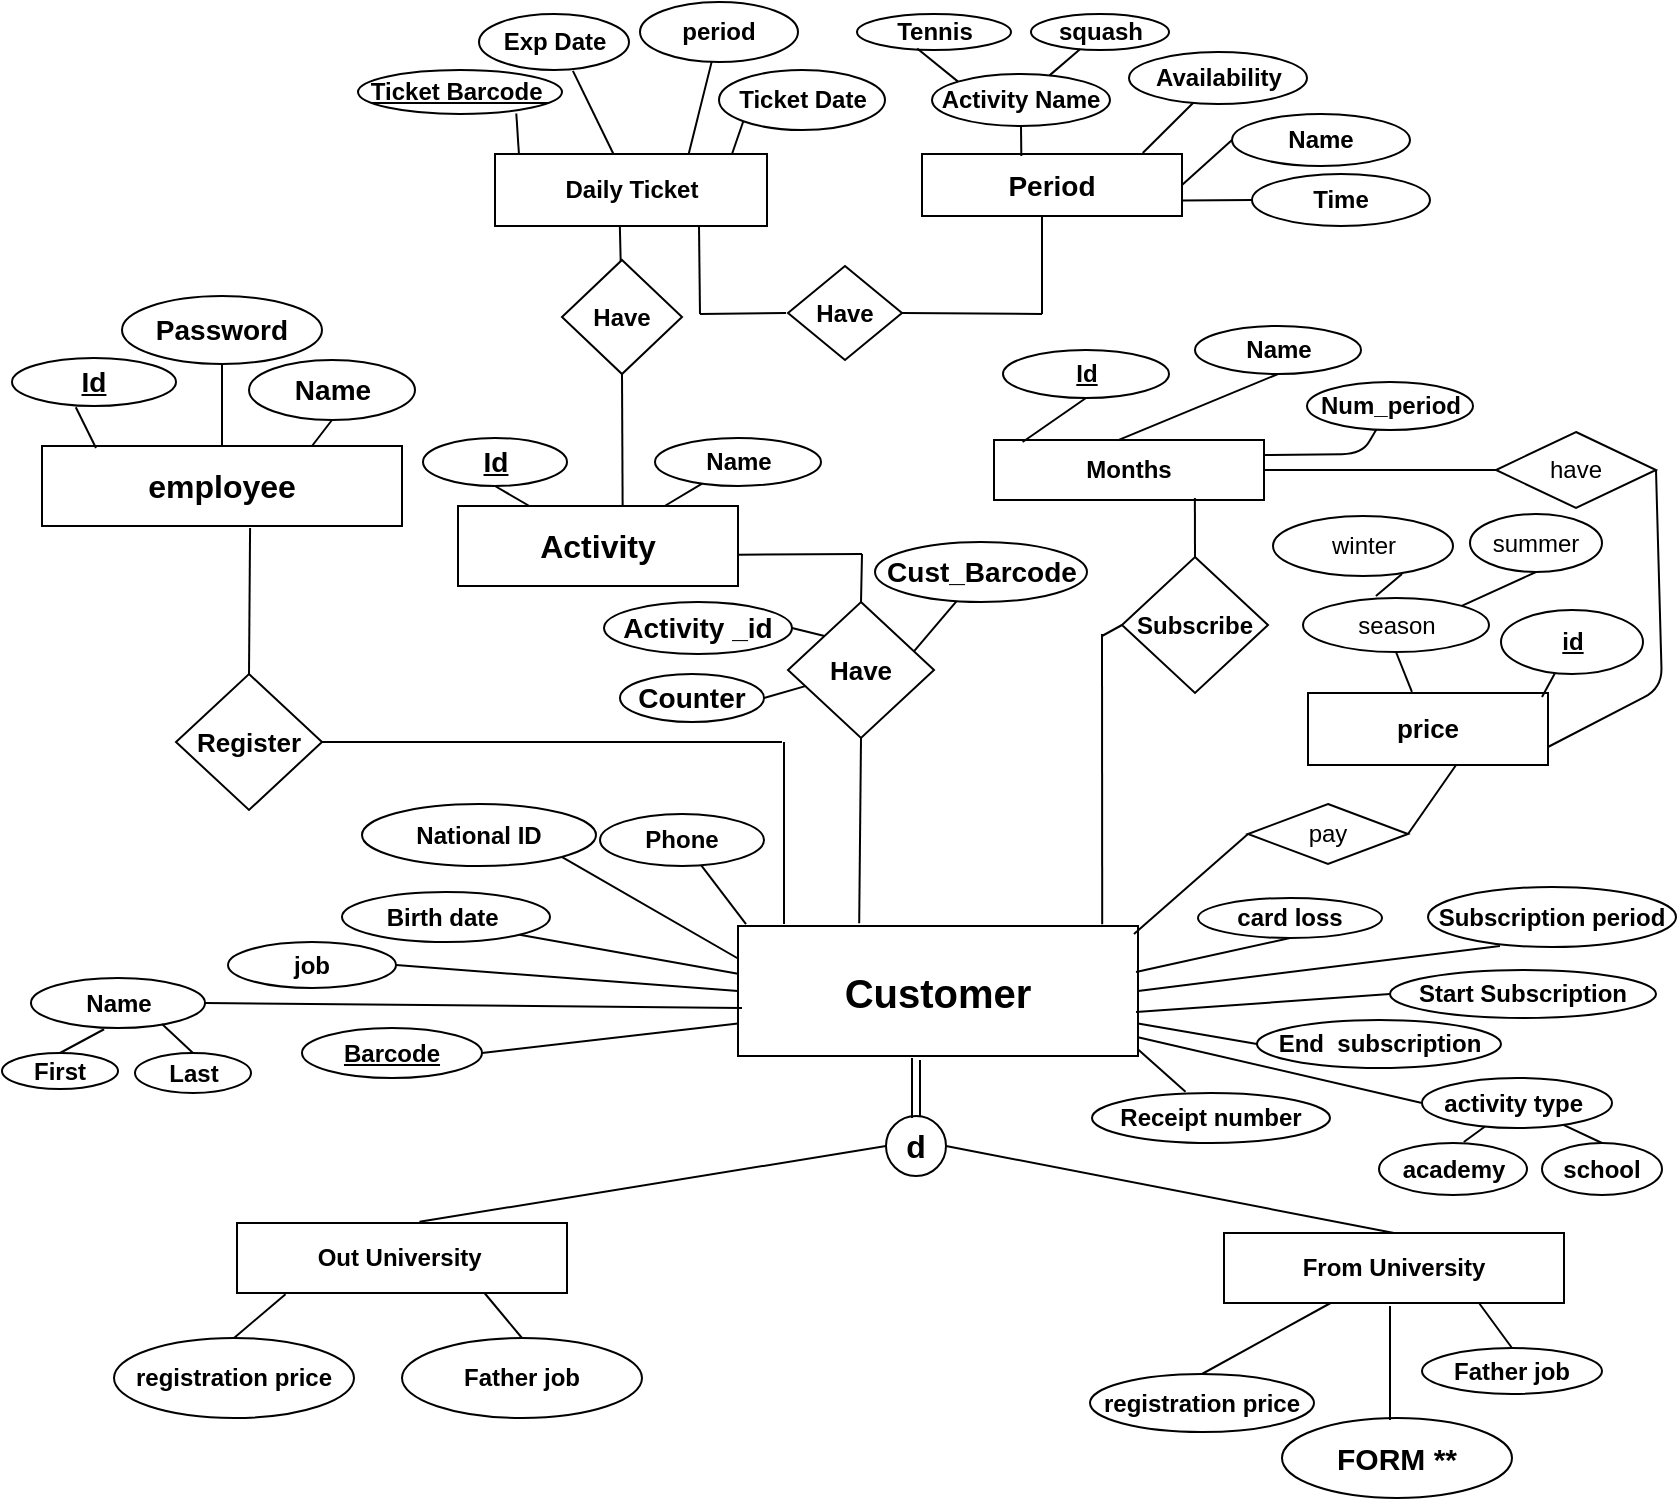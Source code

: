 <mxfile pages="1" version="11.2.4" type="google"><diagram id="W5qafMmg7pl8Vo_utbiY" name="Page-1"><mxGraphModel dx="868" dy="489" grid="1" gridSize="12" guides="1" tooltips="1" connect="1" arrows="1" fold="1" page="1" pageScale="1" pageWidth="850" pageHeight="1100" math="0" shadow="0"><root><mxCell id="0"/><mxCell id="1" parent="0"/><mxCell id="SZ8mSct9gpLm63hQW2-2-4" value="&lt;b style=&quot;font-size: 20px ; white-space: normal&quot;&gt;Customer&lt;/b&gt;" style="rounded=0;whiteSpace=wrap;html=1;" parent="1" vertex="1"><mxGeometry x="378" y="466" width="200" height="65" as="geometry"/></mxCell><mxCell id="SZ8mSct9gpLm63hQW2-2-5" value="&lt;b&gt;&lt;u&gt;Barcode&lt;/u&gt;&lt;/b&gt;" style="ellipse;whiteSpace=wrap;html=1;" parent="1" vertex="1"><mxGeometry x="160" y="517" width="90" height="25" as="geometry"/></mxCell><mxCell id="SZ8mSct9gpLm63hQW2-2-6" value="&lt;b style=&quot;white-space: normal&quot;&gt;Name&lt;/b&gt;" style="ellipse;whiteSpace=wrap;html=1;" parent="1" vertex="1"><mxGeometry x="24.5" y="492" width="87" height="25" as="geometry"/></mxCell><mxCell id="SZ8mSct9gpLm63hQW2-2-7" value="&lt;b style=&quot;white-space: normal&quot;&gt;Birth date&amp;nbsp;&lt;/b&gt;" style="ellipse;whiteSpace=wrap;html=1;" parent="1" vertex="1"><mxGeometry x="180" y="449" width="104" height="25" as="geometry"/></mxCell><mxCell id="SZ8mSct9gpLm63hQW2-2-8" value="&lt;b style=&quot;white-space: normal&quot;&gt;National ID&lt;/b&gt;" style="ellipse;whiteSpace=wrap;html=1;" parent="1" vertex="1"><mxGeometry x="190" y="405" width="117" height="31" as="geometry"/></mxCell><mxCell id="SZ8mSct9gpLm63hQW2-2-9" value="&lt;b style=&quot;white-space: normal&quot;&gt;Father job&lt;/b&gt;" style="ellipse;whiteSpace=wrap;html=1;" parent="1" vertex="1"><mxGeometry x="210" y="672" width="120" height="40" as="geometry"/></mxCell><mxCell id="SZ8mSct9gpLm63hQW2-2-10" value="&lt;b style=&quot;white-space: normal&quot;&gt;Subscription period&lt;/b&gt;" style="ellipse;whiteSpace=wrap;html=1;" parent="1" vertex="1"><mxGeometry x="723" y="446.5" width="124" height="30" as="geometry"/></mxCell><mxCell id="SZ8mSct9gpLm63hQW2-2-11" value="&lt;div&gt;&lt;b&gt;Start Subscription&lt;/b&gt;&lt;/div&gt;" style="ellipse;whiteSpace=wrap;html=1;" parent="1" vertex="1"><mxGeometry x="704" y="488" width="133" height="24" as="geometry"/></mxCell><mxCell id="SZ8mSct9gpLm63hQW2-2-12" value="&lt;div&gt;&lt;div&gt;&lt;b&gt;End&amp;nbsp; subscription&lt;/b&gt;&lt;/div&gt;&lt;/div&gt;" style="ellipse;whiteSpace=wrap;html=1;" parent="1" vertex="1"><mxGeometry x="637.5" y="513" width="122" height="24" as="geometry"/></mxCell><mxCell id="SZ8mSct9gpLm63hQW2-2-13" value="" style="endArrow=none;html=1;entryX=0;entryY=0.75;entryDx=0;entryDy=0;exitX=1;exitY=0.5;exitDx=0;exitDy=0;" parent="1" source="SZ8mSct9gpLm63hQW2-2-5" target="SZ8mSct9gpLm63hQW2-2-4" edge="1"><mxGeometry width="50" height="50" relative="1" as="geometry"><mxPoint x="70" y="637" as="sourcePoint"/><mxPoint x="120" y="587" as="targetPoint"/></mxGeometry></mxCell><mxCell id="SZ8mSct9gpLm63hQW2-2-14" value="" style="endArrow=none;html=1;exitX=1;exitY=0.5;exitDx=0;exitDy=0;" parent="1" source="SZ8mSct9gpLm63hQW2-2-6" edge="1"><mxGeometry width="50" height="50" relative="1" as="geometry"><mxPoint x="70" y="637" as="sourcePoint"/><mxPoint x="380" y="507" as="targetPoint"/></mxGeometry></mxCell><mxCell id="SZ8mSct9gpLm63hQW2-2-15" value="" style="endArrow=none;html=1;exitX=1;exitY=1;exitDx=0;exitDy=0;entryX=0;entryY=0.367;entryDx=0;entryDy=0;entryPerimeter=0;" parent="1" source="SZ8mSct9gpLm63hQW2-2-7" target="SZ8mSct9gpLm63hQW2-2-4" edge="1"><mxGeometry width="50" height="50" relative="1" as="geometry"><mxPoint x="70" y="637" as="sourcePoint"/><mxPoint x="360" y="487" as="targetPoint"/></mxGeometry></mxCell><mxCell id="SZ8mSct9gpLm63hQW2-2-16" value="" style="endArrow=none;html=1;exitX=1;exitY=1;exitDx=0;exitDy=0;entryX=0;entryY=0.25;entryDx=0;entryDy=0;" parent="1" source="SZ8mSct9gpLm63hQW2-2-8" target="SZ8mSct9gpLm63hQW2-2-4" edge="1"><mxGeometry width="50" height="50" relative="1" as="geometry"><mxPoint x="70" y="595" as="sourcePoint"/><mxPoint x="392" y="431" as="targetPoint"/></mxGeometry></mxCell><mxCell id="SZ8mSct9gpLm63hQW2-2-17" value="" style="endArrow=none;html=1;entryX=0.02;entryY=-0.015;entryDx=0;entryDy=0;entryPerimeter=0;" parent="1" source="SZ8mSct9gpLm63hQW2-2-44" target="SZ8mSct9gpLm63hQW2-2-4" edge="1"><mxGeometry width="50" height="50" relative="1" as="geometry"><mxPoint x="354.0" y="447.0" as="sourcePoint"/><mxPoint x="390" y="472" as="targetPoint"/></mxGeometry></mxCell><mxCell id="SZ8mSct9gpLm63hQW2-2-18" value="" style="endArrow=none;html=1;exitX=0.5;exitY=0;exitDx=0;exitDy=0;entryX=0.75;entryY=1;entryDx=0;entryDy=0;" parent="1" source="SZ8mSct9gpLm63hQW2-2-9" target="SZ8mSct9gpLm63hQW2-2-29" edge="1"><mxGeometry width="50" height="50" relative="1" as="geometry"><mxPoint x="278" y="752" as="sourcePoint"/><mxPoint x="292" y="692" as="targetPoint"/></mxGeometry></mxCell><mxCell id="SZ8mSct9gpLm63hQW2-2-19" value="" style="endArrow=none;html=1;entryX=0.5;entryY=1;entryDx=0;entryDy=0;exitX=0.995;exitY=0.354;exitDx=0;exitDy=0;exitPerimeter=0;" parent="1" source="SZ8mSct9gpLm63hQW2-2-4" target="SZ8mSct9gpLm63hQW2-2-42" edge="1"><mxGeometry width="50" height="50" relative="1" as="geometry"><mxPoint x="70" y="637" as="sourcePoint"/><mxPoint x="650" y="462" as="targetPoint"/></mxGeometry></mxCell><mxCell id="SZ8mSct9gpLm63hQW2-2-20" value="" style="endArrow=none;html=1;entryX=0;entryY=0.5;entryDx=0;entryDy=0;exitX=0.995;exitY=0.662;exitDx=0;exitDy=0;exitPerimeter=0;" parent="1" source="SZ8mSct9gpLm63hQW2-2-4" target="SZ8mSct9gpLm63hQW2-2-11" edge="1"><mxGeometry width="50" height="50" relative="1" as="geometry"><mxPoint x="590" y="512" as="sourcePoint"/><mxPoint x="120" y="587" as="targetPoint"/></mxGeometry></mxCell><mxCell id="SZ8mSct9gpLm63hQW2-2-21" value="" style="endArrow=none;html=1;entryX=0;entryY=0.5;entryDx=0;entryDy=0;exitX=1;exitY=0.75;exitDx=0;exitDy=0;" parent="1" source="SZ8mSct9gpLm63hQW2-2-4" target="SZ8mSct9gpLm63hQW2-2-12" edge="1"><mxGeometry width="50" height="50" relative="1" as="geometry"><mxPoint x="510" y="507" as="sourcePoint"/><mxPoint x="670" y="559" as="targetPoint"/></mxGeometry></mxCell><mxCell id="SZ8mSct9gpLm63hQW2-2-23" value="&lt;b style=&quot;white-space: normal&quot;&gt;Receipt number&lt;/b&gt;" style="ellipse;whiteSpace=wrap;html=1;" parent="1" vertex="1"><mxGeometry x="555" y="549.5" width="119" height="25" as="geometry"/></mxCell><mxCell id="SZ8mSct9gpLm63hQW2-2-24" value="" style="endArrow=none;html=1;entryX=0.393;entryY=-0.024;entryDx=0;entryDy=0;exitX=1.001;exitY=0.951;exitDx=0;exitDy=0;exitPerimeter=0;entryPerimeter=0;" parent="1" source="SZ8mSct9gpLm63hQW2-2-4" target="SZ8mSct9gpLm63hQW2-2-23" edge="1"><mxGeometry width="50" height="50" relative="1" as="geometry"><mxPoint x="590" y="526" as="sourcePoint"/><mxPoint x="745.032" y="549.5" as="targetPoint"/></mxGeometry></mxCell><mxCell id="SZ8mSct9gpLm63hQW2-2-25" value="" style="endArrow=none;html=1;" parent="1" edge="1"><mxGeometry width="50" height="50" relative="1" as="geometry"><mxPoint x="469" y="561" as="sourcePoint"/><mxPoint x="469" y="533" as="targetPoint"/></mxGeometry></mxCell><mxCell id="SZ8mSct9gpLm63hQW2-2-26" value="&lt;b&gt;&lt;font style=&quot;font-size: 16px&quot;&gt;d&lt;/font&gt;&lt;/b&gt;" style="ellipse;whiteSpace=wrap;html=1;aspect=fixed;" parent="1" vertex="1"><mxGeometry x="452" y="561" width="30" height="30" as="geometry"/></mxCell><mxCell id="SZ8mSct9gpLm63hQW2-2-27" value="" style="endArrow=none;html=1;entryX=0;entryY=0.5;entryDx=0;entryDy=0;exitX=0.553;exitY=-0.017;exitDx=0;exitDy=0;exitPerimeter=0;" parent="1" source="SZ8mSct9gpLm63hQW2-2-29" target="SZ8mSct9gpLm63hQW2-2-26" edge="1"><mxGeometry width="50" height="50" relative="1" as="geometry"><mxPoint x="280" y="585" as="sourcePoint"/><mxPoint x="120" y="565" as="targetPoint"/></mxGeometry></mxCell><mxCell id="SZ8mSct9gpLm63hQW2-2-28" value="" style="endArrow=none;html=1;entryX=1;entryY=0.5;entryDx=0;entryDy=0;exitX=0.5;exitY=0;exitDx=0;exitDy=0;" parent="1" source="SZ8mSct9gpLm63hQW2-2-30" target="SZ8mSct9gpLm63hQW2-2-26" edge="1"><mxGeometry width="50" height="50" relative="1" as="geometry"><mxPoint x="650" y="595" as="sourcePoint"/><mxPoint x="120" y="615" as="targetPoint"/></mxGeometry></mxCell><mxCell id="SZ8mSct9gpLm63hQW2-2-29" value="&lt;b style=&quot;white-space: normal&quot;&gt;Out University&amp;nbsp;&lt;/b&gt;" style="rounded=0;whiteSpace=wrap;html=1;" parent="1" vertex="1"><mxGeometry x="127.5" y="614.5" width="165" height="35" as="geometry"/></mxCell><mxCell id="SZ8mSct9gpLm63hQW2-2-30" value="&lt;b style=&quot;white-space: normal&quot;&gt;From University&lt;/b&gt;" style="rounded=0;whiteSpace=wrap;html=1;" parent="1" vertex="1"><mxGeometry x="621" y="619.5" width="170" height="35" as="geometry"/></mxCell><mxCell id="SZ8mSct9gpLm63hQW2-2-33" value="&lt;b&gt;job&lt;/b&gt;" style="ellipse;whiteSpace=wrap;html=1;" parent="1" vertex="1"><mxGeometry x="123" y="474" width="84" height="23" as="geometry"/></mxCell><mxCell id="SZ8mSct9gpLm63hQW2-2-34" value="&lt;b style=&quot;white-space: normal&quot;&gt;registration&amp;nbsp;&lt;/b&gt;&lt;b&gt;price&lt;/b&gt;" style="ellipse;whiteSpace=wrap;html=1;" parent="1" vertex="1"><mxGeometry x="66" y="672" width="120" height="40" as="geometry"/></mxCell><mxCell id="SZ8mSct9gpLm63hQW2-2-35" value="&lt;b&gt;registration&amp;nbsp;&lt;/b&gt;&lt;b&gt;price&lt;/b&gt;" style="ellipse;whiteSpace=wrap;html=1;" parent="1" vertex="1"><mxGeometry x="554" y="690" width="112" height="29" as="geometry"/></mxCell><mxCell id="SZ8mSct9gpLm63hQW2-2-36" value="&lt;b style=&quot;font-size: 15px&quot;&gt;FORM &lt;font style=&quot;font-size: 15px&quot;&gt;**&lt;/font&gt;&lt;/b&gt;" style="ellipse;whiteSpace=wrap;html=1;" parent="1" vertex="1"><mxGeometry x="650" y="712" width="115" height="40" as="geometry"/></mxCell><mxCell id="SZ8mSct9gpLm63hQW2-2-37" value="" style="endArrow=none;html=1;entryX=0;entryY=0.5;entryDx=0;entryDy=0;exitX=1;exitY=0.5;exitDx=0;exitDy=0;" parent="1" source="SZ8mSct9gpLm63hQW2-2-33" target="SZ8mSct9gpLm63hQW2-2-4" edge="1"><mxGeometry width="50" height="50" relative="1" as="geometry"><mxPoint x="90" y="457" as="sourcePoint"/><mxPoint x="100" y="807" as="targetPoint"/></mxGeometry></mxCell><mxCell id="SZ8mSct9gpLm63hQW2-2-38" value="" style="endArrow=none;html=1;exitX=0.5;exitY=0;exitDx=0;exitDy=0;entryX=0.147;entryY=1.017;entryDx=0;entryDy=0;entryPerimeter=0;" parent="1" source="SZ8mSct9gpLm63hQW2-2-34" target="SZ8mSct9gpLm63hQW2-2-29" edge="1"><mxGeometry width="50" height="50" relative="1" as="geometry"><mxPoint x="50" y="852" as="sourcePoint"/><mxPoint x="100" y="802" as="targetPoint"/></mxGeometry></mxCell><mxCell id="SZ8mSct9gpLm63hQW2-2-39" value="" style="endArrow=none;html=1;exitX=0.5;exitY=0;exitDx=0;exitDy=0;" parent="1" source="SZ8mSct9gpLm63hQW2-2-35" target="SZ8mSct9gpLm63hQW2-2-30" edge="1"><mxGeometry width="50" height="50" relative="1" as="geometry"><mxPoint x="50" y="849" as="sourcePoint"/><mxPoint x="634.94" y="679.99" as="targetPoint"/></mxGeometry></mxCell><mxCell id="SZ8mSct9gpLm63hQW2-2-40" value="" style="endArrow=none;html=1;" parent="1" edge="1"><mxGeometry width="50" height="50" relative="1" as="geometry"><mxPoint x="704" y="713" as="sourcePoint"/><mxPoint x="704" y="656" as="targetPoint"/></mxGeometry></mxCell><mxCell id="SZ8mSct9gpLm63hQW2-2-42" value="&lt;b&gt;card loss&lt;/b&gt;" style="ellipse;whiteSpace=wrap;html=1;" parent="1" vertex="1"><mxGeometry x="608" y="452" width="92" height="20" as="geometry"/></mxCell><mxCell id="SZ8mSct9gpLm63hQW2-2-43" value="" style="endArrow=none;html=1;exitX=1;exitY=0.5;exitDx=0;exitDy=0;entryX=0.29;entryY=0.983;entryDx=0;entryDy=0;entryPerimeter=0;" parent="1" source="SZ8mSct9gpLm63hQW2-2-4" target="SZ8mSct9gpLm63hQW2-2-10" edge="1"><mxGeometry width="50" height="50" relative="1" as="geometry"><mxPoint x="20" y="897" as="sourcePoint"/><mxPoint x="757" y="472" as="targetPoint"/></mxGeometry></mxCell><mxCell id="SZ8mSct9gpLm63hQW2-2-44" value="&lt;b style=&quot;white-space: normal&quot;&gt;Phone&lt;/b&gt;" style="ellipse;whiteSpace=wrap;html=1;" parent="1" vertex="1"><mxGeometry x="309" y="410" width="82" height="26" as="geometry"/></mxCell><mxCell id="SZ8mSct9gpLm63hQW2-2-45" value="" style="endArrow=none;html=1;" parent="1" edge="1"><mxGeometry width="50" height="50" relative="1" as="geometry"><mxPoint x="465" y="562" as="sourcePoint"/><mxPoint x="465" y="532" as="targetPoint"/></mxGeometry></mxCell><mxCell id="SZ8mSct9gpLm63hQW2-2-46" value="&lt;b style=&quot;white-space: normal&quot;&gt;Father job&lt;br&gt;&lt;/b&gt;" style="ellipse;whiteSpace=wrap;html=1;" parent="1" vertex="1"><mxGeometry x="720" y="677" width="90" height="23" as="geometry"/></mxCell><mxCell id="SZ8mSct9gpLm63hQW2-2-47" value="" style="endArrow=none;html=1;entryX=0.5;entryY=0;entryDx=0;entryDy=0;exitX=0.75;exitY=1;exitDx=0;exitDy=0;" parent="1" source="SZ8mSct9gpLm63hQW2-2-30" target="SZ8mSct9gpLm63hQW2-2-46" edge="1"><mxGeometry width="50" height="50" relative="1" as="geometry"><mxPoint x="760" y="687" as="sourcePoint"/><mxPoint x="800" y="691" as="targetPoint"/></mxGeometry></mxCell><mxCell id="SZ8mSct9gpLm63hQW2-2-48" value="&lt;b style=&quot;white-space: normal&quot;&gt;First&lt;/b&gt;" style="ellipse;whiteSpace=wrap;html=1;" parent="1" vertex="1"><mxGeometry x="10" y="529.5" width="58" height="18" as="geometry"/></mxCell><mxCell id="SZ8mSct9gpLm63hQW2-2-49" value="" style="endArrow=none;html=1;entryX=0.42;entryY=1.025;entryDx=0;entryDy=0;entryPerimeter=0;exitX=0.5;exitY=0;exitDx=0;exitDy=0;" parent="1" source="SZ8mSct9gpLm63hQW2-2-48" target="SZ8mSct9gpLm63hQW2-2-6" edge="1"><mxGeometry width="50" height="50" relative="1" as="geometry"><mxPoint x="-5" y="572" as="sourcePoint"/><mxPoint x="45" y="522" as="targetPoint"/></mxGeometry></mxCell><mxCell id="SZ8mSct9gpLm63hQW2-2-50" value="" style="endArrow=none;html=1;exitX=0.5;exitY=0;exitDx=0;exitDy=0;entryX=0.753;entryY=0.92;entryDx=0;entryDy=0;entryPerimeter=0;" parent="1" source="SZ8mSct9gpLm63hQW2-2-72" target="SZ8mSct9gpLm63hQW2-2-6" edge="1"><mxGeometry width="50" height="50" relative="1" as="geometry"><mxPoint x="119" y="549" as="sourcePoint"/><mxPoint x="80" y="512" as="targetPoint"/></mxGeometry></mxCell><mxCell id="SZ8mSct9gpLm63hQW2-2-51" value="&lt;b&gt;&lt;font style=&quot;font-size: 16px&quot;&gt;Activity&lt;/font&gt;&lt;/b&gt;" style="rounded=0;whiteSpace=wrap;html=1;" parent="1" vertex="1"><mxGeometry x="238" y="256" width="140" height="40" as="geometry"/></mxCell><mxCell id="SZ8mSct9gpLm63hQW2-2-52" value="&lt;b&gt;&lt;font style=&quot;font-size: 14px&quot;&gt;&lt;u&gt;Id&lt;/u&gt;&lt;/font&gt;&lt;/b&gt;" style="ellipse;whiteSpace=wrap;html=1;" parent="1" vertex="1"><mxGeometry x="220.5" y="222" width="72" height="24" as="geometry"/></mxCell><mxCell id="SZ8mSct9gpLm63hQW2-2-53" value="&lt;b style=&quot;white-space: normal&quot;&gt;Name&lt;/b&gt;" style="ellipse;whiteSpace=wrap;html=1;" parent="1" vertex="1"><mxGeometry x="336.5" y="222" width="83" height="24" as="geometry"/></mxCell><mxCell id="SZ8mSct9gpLm63hQW2-2-54" value="&lt;b style=&quot;white-space: normal&quot;&gt;&lt;u&gt;Ticket Barcode&amp;nbsp;&lt;/u&gt;&lt;/b&gt;" style="ellipse;whiteSpace=wrap;html=1;" parent="1" vertex="1"><mxGeometry x="188" y="38" width="102" height="22" as="geometry"/></mxCell><mxCell id="SZ8mSct9gpLm63hQW2-2-56" value="" style="endArrow=none;html=1;exitX=0.5;exitY=1;exitDx=0;exitDy=0;" parent="1" source="SZ8mSct9gpLm63hQW2-2-52" target="SZ8mSct9gpLm63hQW2-2-51" edge="1"><mxGeometry width="50" height="50" relative="1" as="geometry"><mxPoint x="390" y="170" as="sourcePoint"/><mxPoint x="320" y="246" as="targetPoint"/></mxGeometry></mxCell><mxCell id="SZ8mSct9gpLm63hQW2-2-57" value="" style="endArrow=none;html=1;fontFamily=Helvetica;fontSize=11;fontColor=#000000;align=center;strokeColor=#000000;" parent="1" source="SZ8mSct9gpLm63hQW2-2-53" target="SZ8mSct9gpLm63hQW2-2-51" edge="1"><mxGeometry width="50" height="50" relative="1" as="geometry"><mxPoint x="50" y="286" as="sourcePoint"/><mxPoint x="100" y="236" as="targetPoint"/></mxGeometry></mxCell><mxCell id="SZ8mSct9gpLm63hQW2-2-60" value="&lt;b&gt;&lt;font style=&quot;font-size: 13px&quot;&gt;Have&lt;/font&gt;&lt;/b&gt;" style="rhombus;whiteSpace=wrap;html=1;" parent="1" vertex="1"><mxGeometry x="403" y="304" width="73" height="68" as="geometry"/></mxCell><mxCell id="SZ8mSct9gpLm63hQW2-2-61" value="" style="endArrow=none;html=1;entryX=0.5;entryY=0;entryDx=0;entryDy=0;" parent="1" target="SZ8mSct9gpLm63hQW2-2-60" edge="1"><mxGeometry width="50" height="50" relative="1" as="geometry"><mxPoint x="440" y="280" as="sourcePoint"/><mxPoint x="290" y="256" as="targetPoint"/></mxGeometry></mxCell><mxCell id="SZ8mSct9gpLm63hQW2-2-62" value="" style="endArrow=none;html=1;exitX=0.5;exitY=1;exitDx=0;exitDy=0;entryX=0.308;entryY=-0.021;entryDx=0;entryDy=0;entryPerimeter=0;" parent="1" edge="1"><mxGeometry width="50" height="50" relative="1" as="geometry"><mxPoint x="439.5" y="372" as="sourcePoint"/><mxPoint x="438.6" y="464.635" as="targetPoint"/></mxGeometry></mxCell><mxCell id="SZ8mSct9gpLm63hQW2-2-63" value="&lt;span style=&quot;font-size: 16px&quot;&gt;&lt;b&gt;employee&lt;/b&gt;&lt;/span&gt;" style="rounded=0;whiteSpace=wrap;html=1;" parent="1" vertex="1"><mxGeometry x="30" y="226" width="180" height="40" as="geometry"/></mxCell><mxCell id="SZ8mSct9gpLm63hQW2-2-64" value="&lt;b&gt;&lt;font style=&quot;font-size: 14px&quot;&gt;&lt;u&gt;Id&lt;/u&gt;&lt;/font&gt;&lt;/b&gt;" style="ellipse;whiteSpace=wrap;html=1;" parent="1" vertex="1"><mxGeometry x="15" y="182" width="82" height="24" as="geometry"/></mxCell><mxCell id="SZ8mSct9gpLm63hQW2-2-74" value="&lt;span style=&quot;font-size: 14px&quot;&gt;&lt;b&gt;Password&lt;/b&gt;&lt;/span&gt;" style="ellipse;whiteSpace=wrap;html=1;" parent="1" vertex="1"><mxGeometry x="70" y="151" width="100" height="34" as="geometry"/></mxCell><mxCell id="SZ8mSct9gpLm63hQW2-2-65" value="&lt;b&gt;&lt;font style=&quot;font-size: 14px&quot;&gt;Name&lt;/font&gt;&lt;/b&gt;" style="ellipse;whiteSpace=wrap;html=1;" parent="1" vertex="1"><mxGeometry x="133.5" y="183" width="83" height="30" as="geometry"/></mxCell><mxCell id="SZ8mSct9gpLm63hQW2-2-66" value="&lt;span style=&quot;font-size: 13px&quot;&gt;&lt;b&gt;Register&lt;/b&gt;&lt;/span&gt;" style="rhombus;whiteSpace=wrap;html=1;" parent="1" vertex="1"><mxGeometry x="97" y="340" width="73" height="68" as="geometry"/></mxCell><mxCell id="SZ8mSct9gpLm63hQW2-2-67" value="" style="endArrow=none;html=1;exitX=0.15;exitY=0.025;exitDx=0;exitDy=0;entryX=0.389;entryY=1.025;entryDx=0;entryDy=0;entryPerimeter=0;exitPerimeter=0;" parent="1" source="SZ8mSct9gpLm63hQW2-2-63" target="SZ8mSct9gpLm63hQW2-2-64" edge="1"><mxGeometry width="50" height="50" relative="1" as="geometry"><mxPoint x="26" y="206" as="sourcePoint"/><mxPoint y="178" as="targetPoint"/></mxGeometry></mxCell><mxCell id="SZ8mSct9gpLm63hQW2-2-68" value="" style="endArrow=none;html=1;entryX=0.5;entryY=1;entryDx=0;entryDy=0;exitX=0.75;exitY=0;exitDx=0;exitDy=0;" parent="1" source="SZ8mSct9gpLm63hQW2-2-63" target="SZ8mSct9gpLm63hQW2-2-65" edge="1"><mxGeometry width="50" height="50" relative="1" as="geometry"><mxPoint x="-34" y="376" as="sourcePoint"/><mxPoint x="16" y="326" as="targetPoint"/></mxGeometry></mxCell><mxCell id="SZ8mSct9gpLm63hQW2-2-69" value="" style="endArrow=none;html=1;exitX=0.5;exitY=0;exitDx=0;exitDy=0;entryX=0.578;entryY=1.025;entryDx=0;entryDy=0;entryPerimeter=0;" parent="1" source="SZ8mSct9gpLm63hQW2-2-66" target="SZ8mSct9gpLm63hQW2-2-63" edge="1"><mxGeometry width="50" height="50" relative="1" as="geometry"><mxPoint x="6" y="296" as="sourcePoint"/><mxPoint x="120" y="226" as="targetPoint"/></mxGeometry></mxCell><mxCell id="SZ8mSct9gpLm63hQW2-2-70" value="" style="endArrow=none;html=1;exitX=1;exitY=0.5;exitDx=0;exitDy=0;" parent="1" edge="1"><mxGeometry width="50" height="50" relative="1" as="geometry"><mxPoint x="170" y="374.0" as="sourcePoint"/><mxPoint x="400" y="374" as="targetPoint"/></mxGeometry></mxCell><mxCell id="SZ8mSct9gpLm63hQW2-2-71" value="" style="endArrow=none;html=1;" parent="1" edge="1"><mxGeometry width="50" height="50" relative="1" as="geometry"><mxPoint x="401" y="465" as="sourcePoint"/><mxPoint x="401" y="374" as="targetPoint"/></mxGeometry></mxCell><mxCell id="SZ8mSct9gpLm63hQW2-2-72" value="&lt;b style=&quot;white-space: normal&quot;&gt;Last&lt;/b&gt;" style="ellipse;whiteSpace=wrap;html=1;" parent="1" vertex="1"><mxGeometry x="76.5" y="529.5" width="58" height="20" as="geometry"/></mxCell><mxCell id="SZ8mSct9gpLm63hQW2-2-75" value="" style="endArrow=none;html=1;entryX=0.5;entryY=1;entryDx=0;entryDy=0;exitX=0.5;exitY=0;exitDx=0;exitDy=0;" parent="1" source="SZ8mSct9gpLm63hQW2-2-63" target="SZ8mSct9gpLm63hQW2-2-74" edge="1"><mxGeometry width="50" height="50" relative="1" as="geometry"><mxPoint x="123" y="180" as="sourcePoint"/><mxPoint x="125.5" y="130" as="targetPoint"/></mxGeometry></mxCell><mxCell id="LRLX-S5uJiJHnb7RqB-K-6" value="&lt;b&gt;activity type&amp;nbsp;&lt;/b&gt;" style="ellipse;whiteSpace=wrap;html=1;" parent="1" vertex="1"><mxGeometry x="720" y="542" width="95" height="25" as="geometry"/></mxCell><mxCell id="LRLX-S5uJiJHnb7RqB-K-7" value="&lt;b&gt;academy&lt;/b&gt;" style="ellipse;whiteSpace=wrap;html=1;" parent="1" vertex="1"><mxGeometry x="698.5" y="574.5" width="74" height="26" as="geometry"/></mxCell><mxCell id="LRLX-S5uJiJHnb7RqB-K-8" value="&lt;b&gt;school&lt;/b&gt;" style="ellipse;whiteSpace=wrap;html=1;" parent="1" vertex="1"><mxGeometry x="780" y="574.5" width="60" height="26" as="geometry"/></mxCell><mxCell id="LRLX-S5uJiJHnb7RqB-K-9" value="" style="endArrow=none;html=1;exitX=0.573;exitY=-0.019;exitDx=0;exitDy=0;exitPerimeter=0;" parent="1" source="LRLX-S5uJiJHnb7RqB-K-7" target="LRLX-S5uJiJHnb7RqB-K-6" edge="1"><mxGeometry width="50" height="50" relative="1" as="geometry"><mxPoint x="600" y="372" as="sourcePoint"/><mxPoint x="743" y="568" as="targetPoint"/></mxGeometry></mxCell><mxCell id="LRLX-S5uJiJHnb7RqB-K-10" value="" style="endArrow=none;html=1;entryX=0.5;entryY=0;entryDx=0;entryDy=0;" parent="1" source="LRLX-S5uJiJHnb7RqB-K-6" target="LRLX-S5uJiJHnb7RqB-K-8" edge="1"><mxGeometry width="50" height="50" relative="1" as="geometry"><mxPoint x="680" y="342" as="sourcePoint"/><mxPoint x="707" y="372" as="targetPoint"/></mxGeometry></mxCell><mxCell id="LRLX-S5uJiJHnb7RqB-K-11" value="" style="endArrow=none;html=1;exitX=0;exitY=0.5;exitDx=0;exitDy=0;" parent="1" source="LRLX-S5uJiJHnb7RqB-K-6" target="SZ8mSct9gpLm63hQW2-2-4" edge="1"><mxGeometry width="50" height="50" relative="1" as="geometry"><mxPoint x="718" y="555" as="sourcePoint"/><mxPoint x="580" y="522" as="targetPoint"/></mxGeometry></mxCell><mxCell id="LRLX-S5uJiJHnb7RqB-K-12" value="&lt;b&gt;Daily Ticket&lt;/b&gt;" style="rounded=0;whiteSpace=wrap;html=1;" parent="1" vertex="1"><mxGeometry x="256.5" y="80" width="136" height="36" as="geometry"/></mxCell><mxCell id="LRLX-S5uJiJHnb7RqB-K-13" value="" style="endArrow=none;html=1;entryX=0.998;entryY=0.433;entryDx=0;entryDy=0;entryPerimeter=0;" parent="1" edge="1"><mxGeometry width="50" height="50" relative="1" as="geometry"><mxPoint x="440" y="280" as="sourcePoint"/><mxPoint x="377.72" y="280.32" as="targetPoint"/></mxGeometry></mxCell><mxCell id="LRLX-S5uJiJHnb7RqB-K-14" value="&lt;b&gt;Exp Date&lt;/b&gt;&lt;span style=&quot;font-family: &amp;#34;helvetica&amp;#34; , &amp;#34;arial&amp;#34; , sans-serif ; font-size: 0px ; white-space: nowrap&quot;&gt;%3CmxGraphModel%3E%3Croot%3E%3CmxCell%20id%3D%220%22%2F%3E%3CmxCell%20id%3D%221%22%20parent%3D%220%22%2F%3E%3CmxCell%20id%3D%222%22%20value%3D%22%26lt%3Bb%20style%3D%26quot%3Bwhite-space%3A%20normal%26quot%3B%26gt%3BTicket%20Barcode%26amp%3Bnbsp%3B%26lt%3B%2Fb%26gt%3B%22%20style%3D%22ellipse%3BwhiteSpace%3Dwrap%3Bhtml%3D1%3B%22%20vertex%3D%221%22%20parent%3D%221%22%3E%3CmxGeometry%20x%3D%22440%22%20y%3D%22148%22%20width%3D%22101%22%20height%3D%2232%22%20as%3D%22geometry%22%2F%3E%3C%2FmxCell%3E%3C%2Froot%3E%3C%2FmxGraphModel%3E&lt;/span&gt;" style="ellipse;whiteSpace=wrap;html=1;" parent="1" vertex="1"><mxGeometry x="248.5" y="10" width="75" height="28" as="geometry"/></mxCell><mxCell id="LRLX-S5uJiJHnb7RqB-K-15" value="&lt;b&gt;period&lt;/b&gt;" style="ellipse;whiteSpace=wrap;html=1;" parent="1" vertex="1"><mxGeometry x="329" y="4" width="79" height="30" as="geometry"/></mxCell><mxCell id="LRLX-S5uJiJHnb7RqB-K-16" value="&lt;b&gt;Ticket Date&lt;/b&gt;" style="ellipse;whiteSpace=wrap;html=1;" parent="1" vertex="1"><mxGeometry x="368.5" y="38" width="83" height="30" as="geometry"/></mxCell><mxCell id="LRLX-S5uJiJHnb7RqB-K-17" value="" style="endArrow=none;html=1;exitX=0.088;exitY=0.004;exitDx=0;exitDy=0;exitPerimeter=0;entryX=0.776;entryY=0.989;entryDx=0;entryDy=0;entryPerimeter=0;" parent="1" source="LRLX-S5uJiJHnb7RqB-K-12" target="SZ8mSct9gpLm63hQW2-2-54" edge="1"><mxGeometry width="50" height="50" relative="1" as="geometry"><mxPoint x="256" y="90" as="sourcePoint"/><mxPoint x="216" y="120" as="targetPoint"/></mxGeometry></mxCell><mxCell id="LRLX-S5uJiJHnb7RqB-K-18" value="" style="endArrow=none;html=1;entryX=0.626;entryY=1.015;entryDx=0;entryDy=0;entryPerimeter=0;" parent="1" source="LRLX-S5uJiJHnb7RqB-K-12" target="LRLX-S5uJiJHnb7RqB-K-14" edge="1"><mxGeometry width="50" height="50" relative="1" as="geometry"><mxPoint x="299" y="77" as="sourcePoint"/><mxPoint x="356" y="50" as="targetPoint"/></mxGeometry></mxCell><mxCell id="LRLX-S5uJiJHnb7RqB-K-19" value="" style="endArrow=none;html=1;exitX=0.712;exitY=0;exitDx=0;exitDy=0;exitPerimeter=0;" parent="1" source="LRLX-S5uJiJHnb7RqB-K-12" target="LRLX-S5uJiJHnb7RqB-K-15" edge="1"><mxGeometry width="50" height="50" relative="1" as="geometry"><mxPoint x="346" y="78" as="sourcePoint"/><mxPoint x="256" y="130" as="targetPoint"/></mxGeometry></mxCell><mxCell id="LRLX-S5uJiJHnb7RqB-K-20" value="" style="endArrow=none;html=1;entryX=0;entryY=1;entryDx=0;entryDy=0;" parent="1" target="LRLX-S5uJiJHnb7RqB-K-16" edge="1"><mxGeometry width="50" height="50" relative="1" as="geometry"><mxPoint x="375" y="80" as="sourcePoint"/><mxPoint x="466" y="80" as="targetPoint"/></mxGeometry></mxCell><mxCell id="LRLX-S5uJiJHnb7RqB-K-21" value="&lt;b&gt;Have&lt;/b&gt;" style="rhombus;whiteSpace=wrap;html=1;" parent="1" vertex="1"><mxGeometry x="290" y="133" width="60" height="57" as="geometry"/></mxCell><mxCell id="LRLX-S5uJiJHnb7RqB-K-22" value="" style="endArrow=none;html=1;entryX=0.459;entryY=1.005;entryDx=0;entryDy=0;entryPerimeter=0;" parent="1" source="LRLX-S5uJiJHnb7RqB-K-21" target="LRLX-S5uJiJHnb7RqB-K-12" edge="1"><mxGeometry width="50" height="50" relative="1" as="geometry"><mxPoint x="319" y="130" as="sourcePoint"/><mxPoint x="250" y="130" as="targetPoint"/></mxGeometry></mxCell><mxCell id="LRLX-S5uJiJHnb7RqB-K-23" value="" style="endArrow=none;html=1;entryX=0.5;entryY=1;entryDx=0;entryDy=0;exitX=0.588;exitY=-0.002;exitDx=0;exitDy=0;exitPerimeter=0;" parent="1" source="SZ8mSct9gpLm63hQW2-2-51" target="LRLX-S5uJiJHnb7RqB-K-21" edge="1"><mxGeometry width="50" height="50" relative="1" as="geometry"><mxPoint x="250" y="230" as="sourcePoint"/><mxPoint x="300" y="180" as="targetPoint"/></mxGeometry></mxCell><mxCell id="LRLX-S5uJiJHnb7RqB-K-24" value="&lt;b&gt;&lt;font style=&quot;font-size: 14px&quot;&gt;Period&lt;/font&gt;&lt;/b&gt;" style="rounded=0;whiteSpace=wrap;html=1;strokeColor=#000000;" parent="1" vertex="1"><mxGeometry x="470" y="80" width="130" height="31" as="geometry"/></mxCell><mxCell id="LRLX-S5uJiJHnb7RqB-K-25" value="&lt;b&gt;Activity Name&lt;/b&gt;" style="ellipse;whiteSpace=wrap;html=1;" parent="1" vertex="1"><mxGeometry x="475" y="40" width="89" height="26" as="geometry"/></mxCell><mxCell id="LRLX-S5uJiJHnb7RqB-K-26" value="&lt;b&gt;Tennis&lt;/b&gt;" style="ellipse;whiteSpace=wrap;html=1;" parent="1" vertex="1"><mxGeometry x="437.5" y="10" width="77" height="18" as="geometry"/></mxCell><mxCell id="LRLX-S5uJiJHnb7RqB-K-27" value="&lt;font face=&quot;helvetica, arial, sans-serif&quot; size=&quot;1&quot;&gt;&lt;b style=&quot;font-size: 12px&quot;&gt;squash&lt;/b&gt;&lt;/font&gt;" style="ellipse;whiteSpace=wrap;html=1;" parent="1" vertex="1"><mxGeometry x="524.5" y="10" width="69" height="18" as="geometry"/></mxCell><mxCell id="LRLX-S5uJiJHnb7RqB-K-29" value="" style="endArrow=none;html=1;exitX=0.382;exitY=0.034;exitDx=0;exitDy=0;exitPerimeter=0;entryX=0.5;entryY=1;entryDx=0;entryDy=0;" parent="1" source="LRLX-S5uJiJHnb7RqB-K-24" target="LRLX-S5uJiJHnb7RqB-K-25" edge="1"><mxGeometry width="50" height="50" relative="1" as="geometry"><mxPoint x="370" y="210" as="sourcePoint"/><mxPoint x="520" y="100" as="targetPoint"/></mxGeometry></mxCell><mxCell id="LRLX-S5uJiJHnb7RqB-K-30" value="" style="endArrow=none;html=1;exitX=0;exitY=0;exitDx=0;exitDy=0;entryX=0.391;entryY=0.96;entryDx=0;entryDy=0;entryPerimeter=0;" parent="1" source="LRLX-S5uJiJHnb7RqB-K-25" target="LRLX-S5uJiJHnb7RqB-K-26" edge="1"><mxGeometry width="50" height="50" relative="1" as="geometry"><mxPoint x="390" y="200" as="sourcePoint"/><mxPoint x="469" y="30" as="targetPoint"/></mxGeometry></mxCell><mxCell id="LRLX-S5uJiJHnb7RqB-K-31" value="" style="endArrow=none;html=1;" parent="1" source="LRLX-S5uJiJHnb7RqB-K-25" target="LRLX-S5uJiJHnb7RqB-K-27" edge="1"><mxGeometry width="50" height="50" relative="1" as="geometry"><mxPoint x="540" y="71" as="sourcePoint"/><mxPoint x="569" y="32" as="targetPoint"/></mxGeometry></mxCell><mxCell id="LRLX-S5uJiJHnb7RqB-K-32" value="&lt;b&gt;Availability&lt;/b&gt;" style="ellipse;whiteSpace=wrap;html=1;" parent="1" vertex="1"><mxGeometry x="573.5" y="29" width="89" height="26" as="geometry"/></mxCell><mxCell id="LRLX-S5uJiJHnb7RqB-K-33" value="&lt;b&gt;Have&lt;/b&gt;" style="rhombus;whiteSpace=wrap;html=1;strokeColor=#000000;" parent="1" vertex="1"><mxGeometry x="403" y="136" width="57" height="47" as="geometry"/></mxCell><mxCell id="LRLX-S5uJiJHnb7RqB-K-34" value="" style="endArrow=none;html=1;entryX=0.75;entryY=1;entryDx=0;entryDy=0;" parent="1" target="LRLX-S5uJiJHnb7RqB-K-12" edge="1"><mxGeometry width="50" height="50" relative="1" as="geometry"><mxPoint x="359" y="160" as="sourcePoint"/><mxPoint x="359" y="116" as="targetPoint"/></mxGeometry></mxCell><mxCell id="LRLX-S5uJiJHnb7RqB-K-36" value="" style="endArrow=none;html=1;entryX=0;entryY=0.5;entryDx=0;entryDy=0;" parent="1" edge="1"><mxGeometry width="50" height="50" relative="1" as="geometry"><mxPoint x="359" y="160" as="sourcePoint"/><mxPoint x="402" y="159.5" as="targetPoint"/></mxGeometry></mxCell><mxCell id="LRLX-S5uJiJHnb7RqB-K-37" value="" style="endArrow=none;html=1;entryX=0.5;entryY=1;entryDx=0;entryDy=0;" parent="1" edge="1"><mxGeometry width="50" height="50" relative="1" as="geometry"><mxPoint x="530" y="160" as="sourcePoint"/><mxPoint x="530" y="111" as="targetPoint"/></mxGeometry></mxCell><mxCell id="LRLX-S5uJiJHnb7RqB-K-38" value="" style="endArrow=none;html=1;exitX=1;exitY=0.5;exitDx=0;exitDy=0;" parent="1" source="LRLX-S5uJiJHnb7RqB-K-33" edge="1"><mxGeometry width="50" height="50" relative="1" as="geometry"><mxPoint x="460" y="160" as="sourcePoint"/><mxPoint x="530" y="160" as="targetPoint"/></mxGeometry></mxCell><mxCell id="LRLX-S5uJiJHnb7RqB-K-43" value="" style="endArrow=none;html=1;exitX=0.849;exitY=-0.016;exitDx=0;exitDy=0;exitPerimeter=0;" parent="1" source="LRLX-S5uJiJHnb7RqB-K-24" target="LRLX-S5uJiJHnb7RqB-K-32" edge="1"><mxGeometry width="50" height="50" relative="1" as="geometry"><mxPoint x="630" y="130" as="sourcePoint"/><mxPoint x="680" y="80" as="targetPoint"/></mxGeometry></mxCell><mxCell id="LRLX-S5uJiJHnb7RqB-K-44" value="&lt;b&gt;Name&lt;/b&gt;" style="ellipse;whiteSpace=wrap;html=1;" parent="1" vertex="1"><mxGeometry x="625" y="60" width="89" height="26" as="geometry"/></mxCell><mxCell id="LRLX-S5uJiJHnb7RqB-K-45" value="" style="endArrow=none;html=1;entryX=0;entryY=0.5;entryDx=0;entryDy=0;exitX=1;exitY=0.5;exitDx=0;exitDy=0;" parent="1" source="LRLX-S5uJiJHnb7RqB-K-24" target="LRLX-S5uJiJHnb7RqB-K-44" edge="1"><mxGeometry width="50" height="50" relative="1" as="geometry"><mxPoint x="570" y="190" as="sourcePoint"/><mxPoint x="620" y="140" as="targetPoint"/></mxGeometry></mxCell><mxCell id="LRLX-S5uJiJHnb7RqB-K-46" value="&lt;b&gt;Time&lt;/b&gt;" style="ellipse;whiteSpace=wrap;html=1;" parent="1" vertex="1"><mxGeometry x="635" y="90" width="89" height="26" as="geometry"/></mxCell><mxCell id="LRLX-S5uJiJHnb7RqB-K-47" value="" style="endArrow=none;html=1;entryX=0;entryY=0.5;entryDx=0;entryDy=0;exitX=1;exitY=0.75;exitDx=0;exitDy=0;" parent="1" source="LRLX-S5uJiJHnb7RqB-K-24" target="LRLX-S5uJiJHnb7RqB-K-46" edge="1"><mxGeometry width="50" height="50" relative="1" as="geometry"><mxPoint x="590" y="190" as="sourcePoint"/><mxPoint x="640" y="140" as="targetPoint"/></mxGeometry></mxCell><mxCell id="LRLX-S5uJiJHnb7RqB-K-48" value="&lt;b&gt;&lt;font style=&quot;font-size: 14px&quot;&gt;Activity _id&lt;/font&gt;&lt;/b&gt;" style="ellipse;whiteSpace=wrap;html=1;" parent="1" vertex="1"><mxGeometry x="311" y="304" width="94" height="26" as="geometry"/></mxCell><mxCell id="LRLX-S5uJiJHnb7RqB-K-49" value="&lt;span style=&quot;font-size: 14px&quot;&gt;&lt;b&gt;Cust_Barcode&lt;/b&gt;&lt;/span&gt;" style="ellipse;whiteSpace=wrap;html=1;" parent="1" vertex="1"><mxGeometry x="446.5" y="274" width="106" height="30" as="geometry"/></mxCell><mxCell id="LRLX-S5uJiJHnb7RqB-K-50" value="&lt;span style=&quot;font-size: 14px&quot;&gt;&lt;b&gt;Counter&lt;/b&gt;&lt;/span&gt;" style="ellipse;whiteSpace=wrap;html=1;" parent="1" vertex="1"><mxGeometry x="319" y="340" width="72" height="24" as="geometry"/></mxCell><mxCell id="LRLX-S5uJiJHnb7RqB-K-51" value="" style="endArrow=none;html=1;entryX=0;entryY=0;entryDx=0;entryDy=0;exitX=1;exitY=0.5;exitDx=0;exitDy=0;" parent="1" source="LRLX-S5uJiJHnb7RqB-K-48" target="SZ8mSct9gpLm63hQW2-2-60" edge="1"><mxGeometry width="50" height="50" relative="1" as="geometry"><mxPoint x="250" y="380" as="sourcePoint"/><mxPoint x="300" y="330" as="targetPoint"/></mxGeometry></mxCell><mxCell id="LRLX-S5uJiJHnb7RqB-K-52" value="" style="endArrow=none;html=1;exitX=1;exitY=0.5;exitDx=0;exitDy=0;" parent="1" source="LRLX-S5uJiJHnb7RqB-K-50" target="SZ8mSct9gpLm63hQW2-2-60" edge="1"><mxGeometry width="50" height="50" relative="1" as="geometry"><mxPoint x="260" y="390" as="sourcePoint"/><mxPoint x="413" y="351" as="targetPoint"/></mxGeometry></mxCell><mxCell id="LRLX-S5uJiJHnb7RqB-K-53" value="" style="endArrow=none;html=1;exitX=0.864;exitY=0.361;exitDx=0;exitDy=0;exitPerimeter=0;" parent="1" source="SZ8mSct9gpLm63hQW2-2-60" target="LRLX-S5uJiJHnb7RqB-K-49" edge="1"><mxGeometry width="50" height="50" relative="1" as="geometry"><mxPoint x="490" y="400" as="sourcePoint"/><mxPoint x="540" y="350" as="targetPoint"/></mxGeometry></mxCell><mxCell id="LRLX-S5uJiJHnb7RqB-K-54" value="&lt;b&gt;Months&lt;/b&gt;" style="rounded=0;whiteSpace=wrap;html=1;strokeColor=#000000;" parent="1" vertex="1"><mxGeometry x="506" y="223" width="135" height="30" as="geometry"/></mxCell><mxCell id="LRLX-S5uJiJHnb7RqB-K-55" value="&lt;b&gt;&lt;u&gt;Id&lt;/u&gt;&lt;/b&gt;" style="ellipse;whiteSpace=wrap;html=1;" parent="1" vertex="1"><mxGeometry x="510.5" y="178" width="83" height="24" as="geometry"/></mxCell><mxCell id="LRLX-S5uJiJHnb7RqB-K-56" value="&lt;b style=&quot;white-space: normal&quot;&gt;Name&lt;/b&gt;" style="ellipse;whiteSpace=wrap;html=1;" parent="1" vertex="1"><mxGeometry x="606.5" y="166" width="83" height="24" as="geometry"/></mxCell><mxCell id="LRLX-S5uJiJHnb7RqB-K-57" value="&lt;b&gt;Num_period&lt;/b&gt;" style="ellipse;whiteSpace=wrap;html=1;" parent="1" vertex="1"><mxGeometry x="662.5" y="194" width="83" height="24" as="geometry"/></mxCell><mxCell id="LRLX-S5uJiJHnb7RqB-K-58" value="" style="endArrow=none;html=1;exitX=0.5;exitY=1;exitDx=0;exitDy=0;entryX=0.106;entryY=0.033;entryDx=0;entryDy=0;entryPerimeter=0;" parent="1" source="LRLX-S5uJiJHnb7RqB-K-55" target="LRLX-S5uJiJHnb7RqB-K-54" edge="1"><mxGeometry width="50" height="50" relative="1" as="geometry"><mxPoint x="540" y="300" as="sourcePoint"/><mxPoint x="665" y="233" as="targetPoint"/></mxGeometry></mxCell><mxCell id="LRLX-S5uJiJHnb7RqB-K-59" value="" style="endArrow=none;html=1;entryX=0.5;entryY=1;entryDx=0;entryDy=0;exitX=0.458;exitY=0.006;exitDx=0;exitDy=0;exitPerimeter=0;" parent="1" source="LRLX-S5uJiJHnb7RqB-K-54" target="LRLX-S5uJiJHnb7RqB-K-56" edge="1"><mxGeometry width="50" height="50" relative="1" as="geometry"><mxPoint x="520" y="250" as="sourcePoint"/><mxPoint x="570" y="200" as="targetPoint"/></mxGeometry></mxCell><mxCell id="LRLX-S5uJiJHnb7RqB-K-60" value="" style="endArrow=none;html=1;exitX=1;exitY=0.25;exitDx=0;exitDy=0;" parent="1" target="LRLX-S5uJiJHnb7RqB-K-57" edge="1" source="LRLX-S5uJiJHnb7RqB-K-54"><mxGeometry width="50" height="50" relative="1" as="geometry"><mxPoint x="700" y="230" as="sourcePoint"/><mxPoint x="500" y="230" as="targetPoint"/><Array as="points"><mxPoint x="690" y="230"/></Array></mxGeometry></mxCell><mxCell id="LRLX-S5uJiJHnb7RqB-K-61" value="&lt;b&gt;Subscribe&lt;/b&gt;" style="rhombus;whiteSpace=wrap;html=1;" parent="1" vertex="1"><mxGeometry x="570" y="281.5" width="73" height="68" as="geometry"/></mxCell><mxCell id="LRLX-S5uJiJHnb7RqB-K-62" value="" style="endArrow=none;html=1;entryX=0.5;entryY=0;entryDx=0;entryDy=0;exitX=0.744;exitY=0.967;exitDx=0;exitDy=0;exitPerimeter=0;" parent="1" target="LRLX-S5uJiJHnb7RqB-K-61" edge="1" source="LRLX-S5uJiJHnb7RqB-K-54"><mxGeometry width="50" height="50" relative="1" as="geometry"><mxPoint x="607" y="260" as="sourcePoint"/><mxPoint x="545" y="238.5" as="targetPoint"/></mxGeometry></mxCell><mxCell id="LRLX-S5uJiJHnb7RqB-K-63" value="" style="endArrow=none;html=1;entryX=0.308;entryY=-0.021;entryDx=0;entryDy=0;entryPerimeter=0;" parent="1" edge="1"><mxGeometry width="50" height="50" relative="1" as="geometry"><mxPoint x="560" y="320" as="sourcePoint"/><mxPoint x="560.1" y="465.135" as="targetPoint"/></mxGeometry></mxCell><mxCell id="LRLX-S5uJiJHnb7RqB-K-64" value="" style="endArrow=none;html=1;entryX=0;entryY=0.5;entryDx=0;entryDy=0;" parent="1" target="LRLX-S5uJiJHnb7RqB-K-61" edge="1"><mxGeometry width="50" height="50" relative="1" as="geometry"><mxPoint x="560" y="321" as="sourcePoint"/><mxPoint x="520" y="350" as="targetPoint"/></mxGeometry></mxCell><mxCell id="-8AYze-NBeXy_lBpYOIj-1" value="&lt;p style=&quot;line-height: 140% ; font-size: 13px&quot;&gt;price&lt;/p&gt;" style="rounded=0;whiteSpace=wrap;html=1;fontStyle=1" vertex="1" parent="1"><mxGeometry x="663" y="349.5" width="120" height="36" as="geometry"/></mxCell><mxCell id="-8AYze-NBeXy_lBpYOIj-4" value="season" style="ellipse;whiteSpace=wrap;html=1;" vertex="1" parent="1"><mxGeometry x="660.5" y="302" width="93" height="27" as="geometry"/></mxCell><mxCell id="-8AYze-NBeXy_lBpYOIj-2" value="id&lt;span&gt;&lt;br&gt;&lt;/span&gt;" style="ellipse;whiteSpace=wrap;html=1;fontStyle=5" vertex="1" parent="1"><mxGeometry x="759.5" y="308" width="71" height="32" as="geometry"/></mxCell><mxCell id="-8AYze-NBeXy_lBpYOIj-5" value="" style="endArrow=none;html=1;exitX=0.975;exitY=0.056;exitDx=0;exitDy=0;exitPerimeter=0;" edge="1" parent="1" source="-8AYze-NBeXy_lBpYOIj-1" target="-8AYze-NBeXy_lBpYOIj-2"><mxGeometry width="50" height="50" relative="1" as="geometry"><mxPoint x="852.5" y="322.016" as="sourcePoint"/><mxPoint x="870" y="260" as="targetPoint"/></mxGeometry></mxCell><mxCell id="-8AYze-NBeXy_lBpYOIj-6" value="" style="endArrow=none;html=1;entryX=0.617;entryY=1;entryDx=0;entryDy=0;entryPerimeter=0;exitX=1;exitY=0.5;exitDx=0;exitDy=0;" edge="1" parent="1" source="-8AYze-NBeXy_lBpYOIj-7" target="-8AYze-NBeXy_lBpYOIj-1"><mxGeometry width="50" height="50" relative="1" as="geometry"><mxPoint x="700" y="390" as="sourcePoint"/><mxPoint x="820" y="350" as="targetPoint"/></mxGeometry></mxCell><mxCell id="-8AYze-NBeXy_lBpYOIj-7" value="pay" style="rhombus;whiteSpace=wrap;html=1;" vertex="1" parent="1"><mxGeometry x="633" y="405" width="80" height="30" as="geometry"/></mxCell><mxCell id="-8AYze-NBeXy_lBpYOIj-8" value="" style="endArrow=none;html=1;entryX=0;entryY=0.5;entryDx=0;entryDy=0;" edge="1" parent="1" target="-8AYze-NBeXy_lBpYOIj-7"><mxGeometry width="50" height="50" relative="1" as="geometry"><mxPoint x="576" y="470" as="sourcePoint"/><mxPoint x="620" y="420" as="targetPoint"/></mxGeometry></mxCell><mxCell id="-8AYze-NBeXy_lBpYOIj-9" value="have" style="rhombus;whiteSpace=wrap;html=1;" vertex="1" parent="1"><mxGeometry x="757" y="219" width="80" height="38" as="geometry"/></mxCell><mxCell id="-8AYze-NBeXy_lBpYOIj-10" value="" style="endArrow=none;html=1;exitX=1;exitY=0.75;exitDx=0;exitDy=0;entryX=1;entryY=0.5;entryDx=0;entryDy=0;" edge="1" parent="1" source="-8AYze-NBeXy_lBpYOIj-1" target="-8AYze-NBeXy_lBpYOIj-9"><mxGeometry width="50" height="50" relative="1" as="geometry"><mxPoint x="860" y="380" as="sourcePoint"/><mxPoint x="900" y="230" as="targetPoint"/><Array as="points"><mxPoint x="840" y="347"/></Array></mxGeometry></mxCell><mxCell id="-8AYze-NBeXy_lBpYOIj-11" value="" style="endArrow=none;html=1;entryX=0;entryY=0.5;entryDx=0;entryDy=0;" edge="1" parent="1" source="LRLX-S5uJiJHnb7RqB-K-54" target="-8AYze-NBeXy_lBpYOIj-9"><mxGeometry width="50" height="50" relative="1" as="geometry"><mxPoint x="682" y="287" as="sourcePoint"/><mxPoint x="752.711" y="237" as="targetPoint"/></mxGeometry></mxCell><mxCell id="-8AYze-NBeXy_lBpYOIj-12" value="summer" style="ellipse;whiteSpace=wrap;html=1;" vertex="1" parent="1"><mxGeometry x="744" y="260" width="66" height="29" as="geometry"/></mxCell><mxCell id="-8AYze-NBeXy_lBpYOIj-13" value="winter" style="ellipse;whiteSpace=wrap;html=1;" vertex="1" parent="1"><mxGeometry x="645.5" y="261" width="90" height="30" as="geometry"/></mxCell><mxCell id="-8AYze-NBeXy_lBpYOIj-14" value="" style="endArrow=none;html=1;exitX=1;exitY=0;exitDx=0;exitDy=0;entryX=0.5;entryY=1;entryDx=0;entryDy=0;" edge="1" parent="1" source="-8AYze-NBeXy_lBpYOIj-4" target="-8AYze-NBeXy_lBpYOIj-12"><mxGeometry width="50" height="50" relative="1" as="geometry"><mxPoint x="780" y="340" as="sourcePoint"/><mxPoint x="830" y="290" as="targetPoint"/></mxGeometry></mxCell><mxCell id="-8AYze-NBeXy_lBpYOIj-15" value="" style="endArrow=none;html=1;exitX=0.392;exitY=-0.037;exitDx=0;exitDy=0;exitPerimeter=0;" edge="1" parent="1" source="-8AYze-NBeXy_lBpYOIj-4"><mxGeometry width="50" height="50" relative="1" as="geometry"><mxPoint x="760" y="300" as="sourcePoint"/><mxPoint x="710" y="290" as="targetPoint"/></mxGeometry></mxCell><mxCell id="-8AYze-NBeXy_lBpYOIj-22" value="" style="endArrow=none;html=1;exitX=0.433;exitY=-0.014;exitDx=0;exitDy=0;exitPerimeter=0;fontStyle=1;entryX=0.5;entryY=1;entryDx=0;entryDy=0;" edge="1" parent="1" source="-8AYze-NBeXy_lBpYOIj-1" target="-8AYze-NBeXy_lBpYOIj-4"><mxGeometry width="50" height="50" relative="1" as="geometry"><mxPoint x="672" y="374" as="sourcePoint"/><mxPoint x="708" y="336" as="targetPoint"/></mxGeometry></mxCell></root></mxGraphModel></diagram></mxfile>